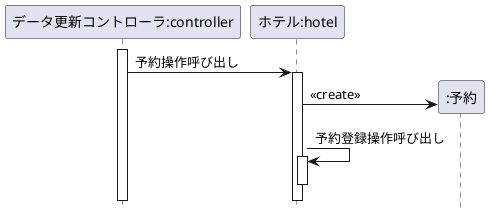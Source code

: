 @startuml
hide footbox
participant "データ更新コントローラ:controller" as a
participant "ホテル:hotel" as b
participant ":予約" as c


activate a
a->b:予約操作呼び出し
activate b
create c
b->c:<<create>>
b->b:予約登録操作呼び出し
activate b
deactivate b

@enduml